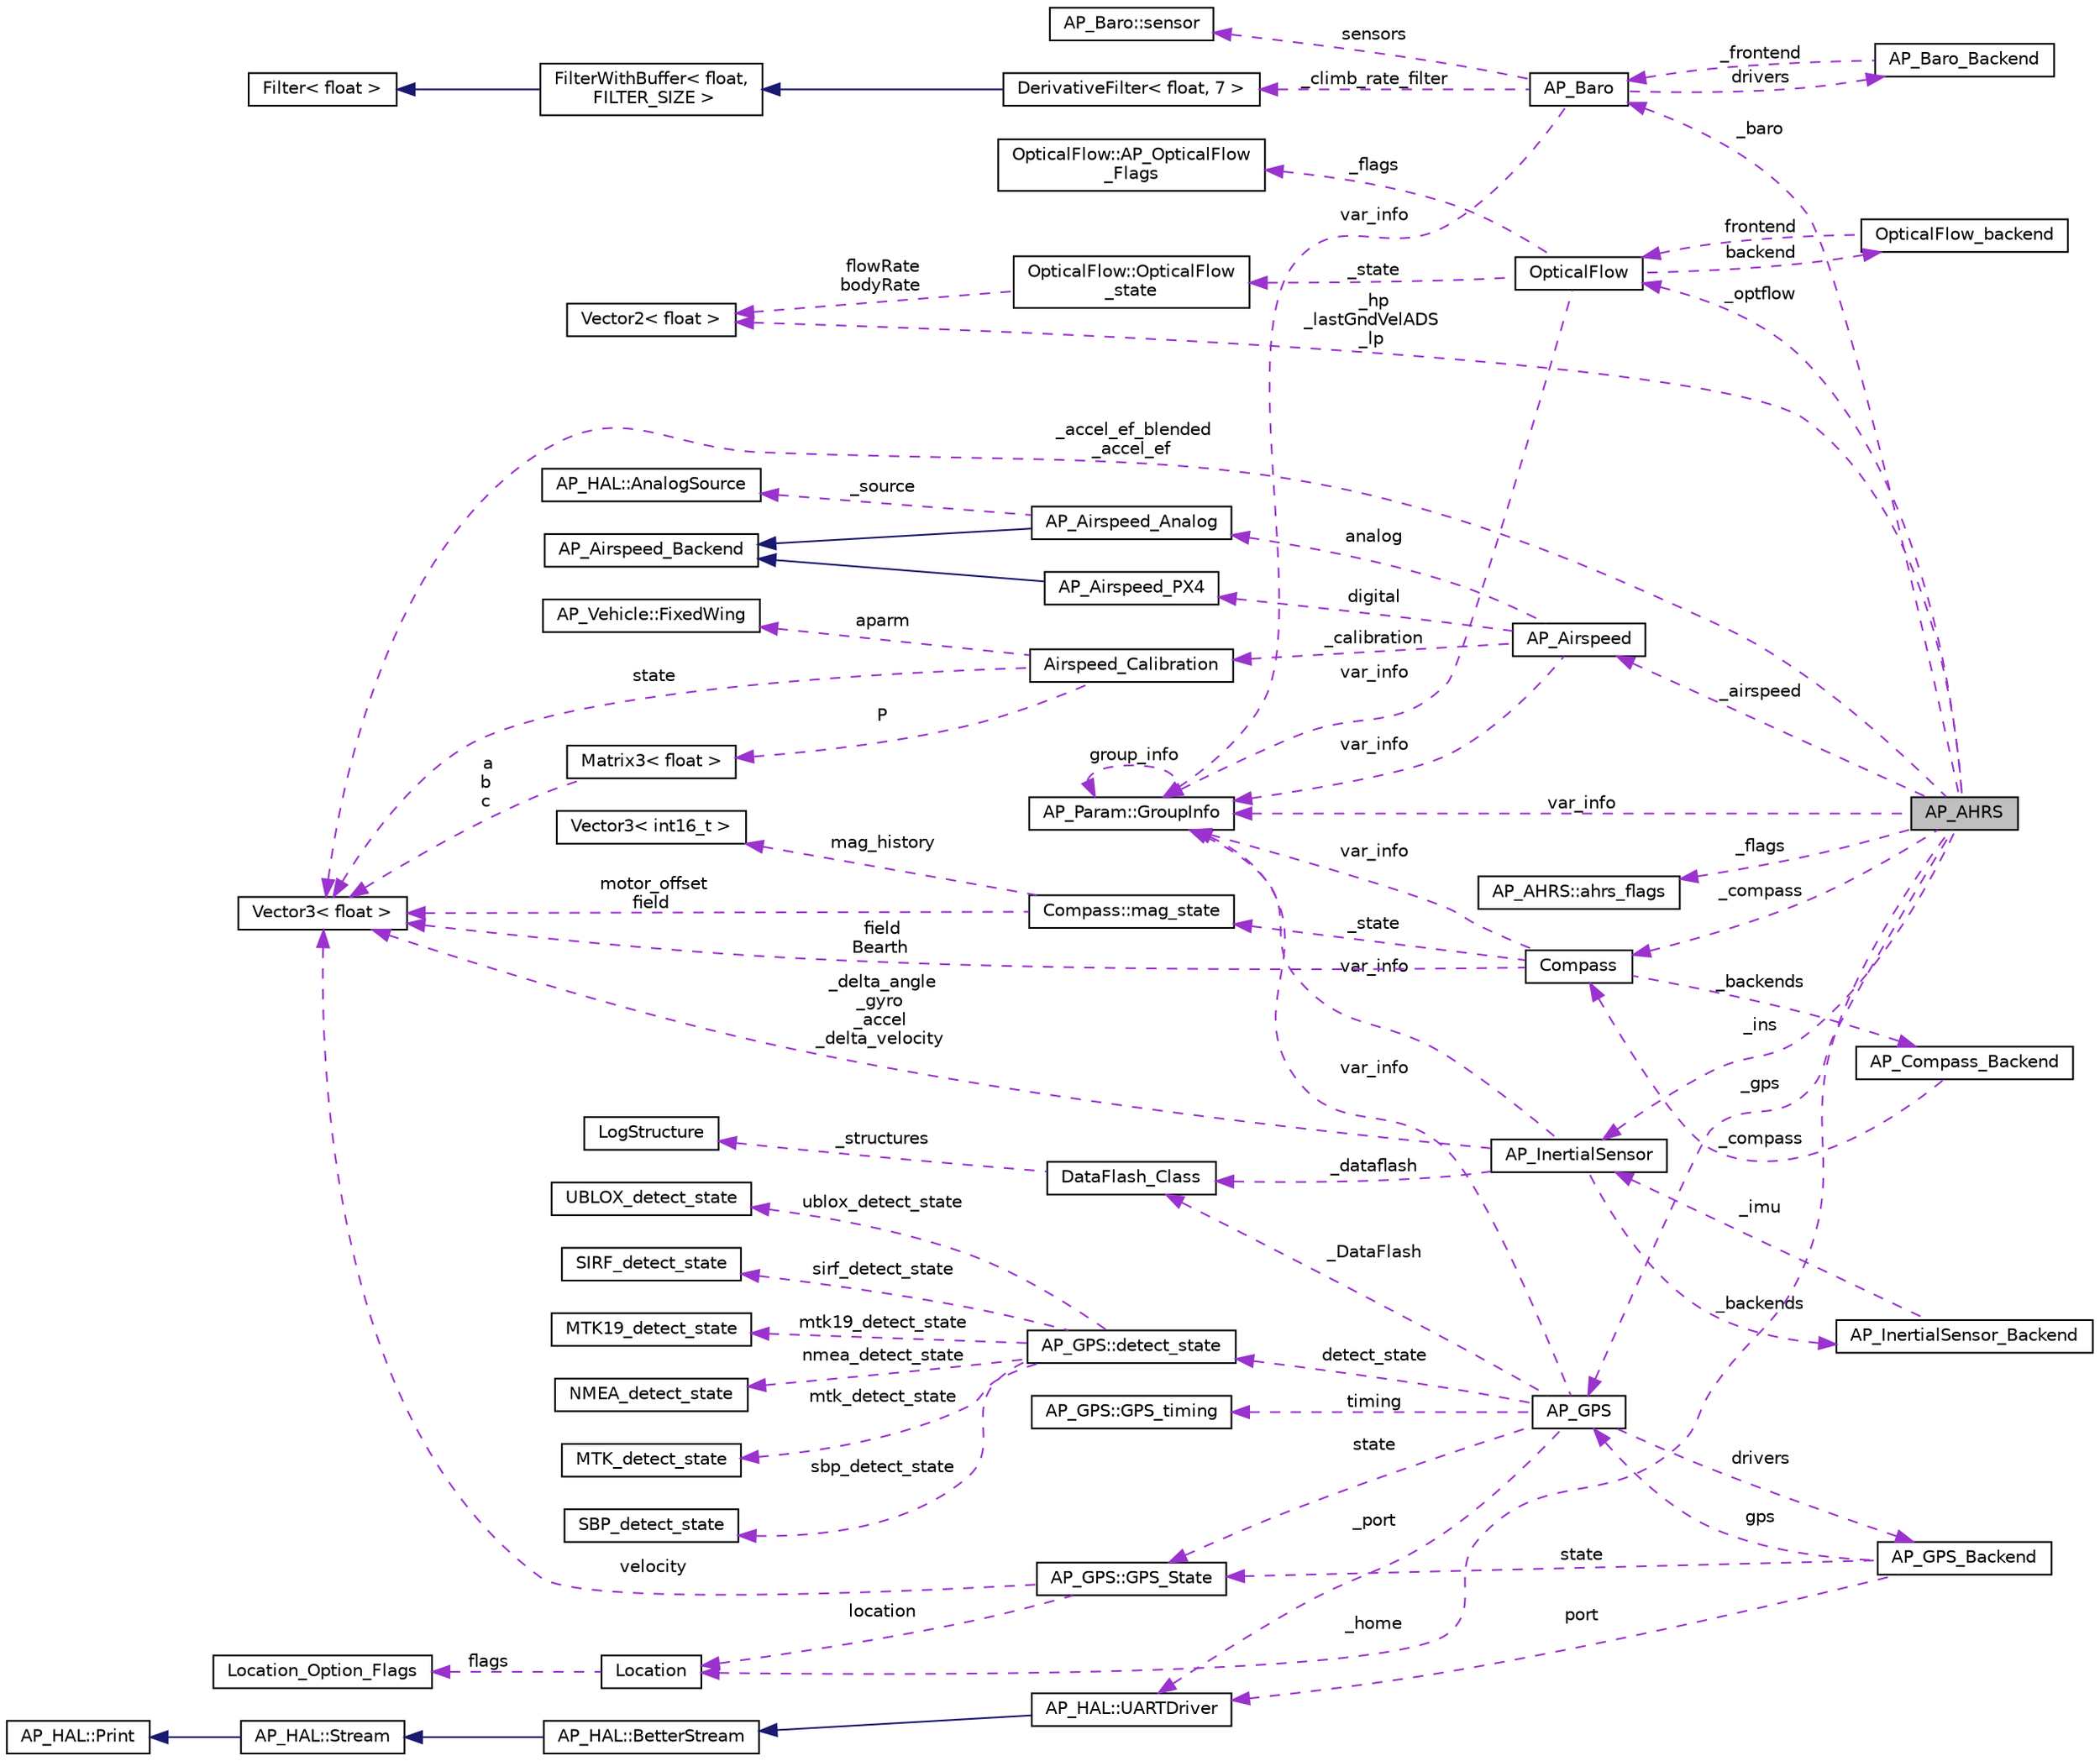 digraph "AP_AHRS"
{
 // INTERACTIVE_SVG=YES
  edge [fontname="Helvetica",fontsize="10",labelfontname="Helvetica",labelfontsize="10"];
  node [fontname="Helvetica",fontsize="10",shape=record];
  rankdir="LR";
  Node1 [label="AP_AHRS",height=0.2,width=0.4,color="black", fillcolor="grey75", style="filled" fontcolor="black"];
  Node2 -> Node1 [dir="back",color="darkorchid3",fontsize="10",style="dashed",label=" _flags" ,fontname="Helvetica"];
  Node2 [label="AP_AHRS::ahrs_flags",height=0.2,width=0.4,color="black", fillcolor="white", style="filled",URL="$structAP__AHRS_1_1ahrs__flags.html"];
  Node3 -> Node1 [dir="back",color="darkorchid3",fontsize="10",style="dashed",label=" _baro" ,fontname="Helvetica"];
  Node3 [label="AP_Baro",height=0.2,width=0.4,color="black", fillcolor="white", style="filled",URL="$classAP__Baro.html"];
  Node4 -> Node3 [dir="back",color="darkorchid3",fontsize="10",style="dashed",label=" sensors" ,fontname="Helvetica"];
  Node4 [label="AP_Baro::sensor",height=0.2,width=0.4,color="black", fillcolor="white", style="filled",URL="$structAP__Baro_1_1sensor.html"];
  Node5 -> Node3 [dir="back",color="darkorchid3",fontsize="10",style="dashed",label=" _climb_rate_filter" ,fontname="Helvetica"];
  Node5 [label="DerivativeFilter\< float, 7 \>",height=0.2,width=0.4,color="black", fillcolor="white", style="filled",URL="$classDerivativeFilter.html"];
  Node6 -> Node5 [dir="back",color="midnightblue",fontsize="10",style="solid",fontname="Helvetica"];
  Node6 [label="FilterWithBuffer\< float,\l FILTER_SIZE \>",height=0.2,width=0.4,color="black", fillcolor="white", style="filled",URL="$classFilterWithBuffer.html"];
  Node7 -> Node6 [dir="back",color="midnightblue",fontsize="10",style="solid",fontname="Helvetica"];
  Node7 [label="Filter\< float \>",height=0.2,width=0.4,color="black", fillcolor="white", style="filled",URL="$classFilter.html"];
  Node8 -> Node3 [dir="back",color="darkorchid3",fontsize="10",style="dashed",label=" var_info" ,fontname="Helvetica"];
  Node8 [label="AP_Param::GroupInfo",height=0.2,width=0.4,color="black", fillcolor="white", style="filled",URL="$structAP__Param_1_1GroupInfo.html"];
  Node8 -> Node8 [dir="back",color="darkorchid3",fontsize="10",style="dashed",label=" group_info" ,fontname="Helvetica"];
  Node9 -> Node3 [dir="back",color="darkorchid3",fontsize="10",style="dashed",label=" drivers" ,fontname="Helvetica"];
  Node9 [label="AP_Baro_Backend",height=0.2,width=0.4,color="black", fillcolor="white", style="filled",URL="$classAP__Baro__Backend.html",tooltip="-*- tab-width: 4; Mode: C++; c-basic-offset: 4; indent-tabs-mode: nil -*- "];
  Node3 -> Node9 [dir="back",color="darkorchid3",fontsize="10",style="dashed",label=" _frontend" ,fontname="Helvetica"];
  Node10 -> Node1 [dir="back",color="darkorchid3",fontsize="10",style="dashed",label=" _optflow" ,fontname="Helvetica"];
  Node10 [label="OpticalFlow",height=0.2,width=0.4,color="black", fillcolor="white", style="filled",URL="$classOpticalFlow.html"];
  Node8 -> Node10 [dir="back",color="darkorchid3",fontsize="10",style="dashed",label=" var_info" ,fontname="Helvetica"];
  Node11 -> Node10 [dir="back",color="darkorchid3",fontsize="10",style="dashed",label=" _state" ,fontname="Helvetica"];
  Node11 [label="OpticalFlow::OpticalFlow\l_state",height=0.2,width=0.4,color="black", fillcolor="white", style="filled",URL="$structOpticalFlow_1_1OpticalFlow__state.html"];
  Node12 -> Node11 [dir="back",color="darkorchid3",fontsize="10",style="dashed",label=" flowRate\nbodyRate" ,fontname="Helvetica"];
  Node12 [label="Vector2\< float \>",height=0.2,width=0.4,color="black", fillcolor="white", style="filled",URL="$structVector2.html"];
  Node13 -> Node10 [dir="back",color="darkorchid3",fontsize="10",style="dashed",label=" backend" ,fontname="Helvetica"];
  Node13 [label="OpticalFlow_backend",height=0.2,width=0.4,color="black", fillcolor="white", style="filled",URL="$classOpticalFlow__backend.html"];
  Node10 -> Node13 [dir="back",color="darkorchid3",fontsize="10",style="dashed",label=" frontend" ,fontname="Helvetica"];
  Node14 -> Node10 [dir="back",color="darkorchid3",fontsize="10",style="dashed",label=" _flags" ,fontname="Helvetica"];
  Node14 [label="OpticalFlow::AP_OpticalFlow\l_Flags",height=0.2,width=0.4,color="black", fillcolor="white", style="filled",URL="$structOpticalFlow_1_1AP__OpticalFlow__Flags.html"];
  Node8 -> Node1 [dir="back",color="darkorchid3",fontsize="10",style="dashed",label=" var_info" ,fontname="Helvetica"];
  Node15 -> Node1 [dir="back",color="darkorchid3",fontsize="10",style="dashed",label=" _accel_ef_blended\n_accel_ef" ,fontname="Helvetica"];
  Node15 [label="Vector3\< float \>",height=0.2,width=0.4,color="black", fillcolor="white", style="filled",URL="$classVector3.html"];
  Node16 -> Node1 [dir="back",color="darkorchid3",fontsize="10",style="dashed",label=" _ins" ,fontname="Helvetica"];
  Node16 [label="AP_InertialSensor",height=0.2,width=0.4,color="black", fillcolor="white", style="filled",URL="$classAP__InertialSensor.html"];
  Node17 -> Node16 [dir="back",color="darkorchid3",fontsize="10",style="dashed",label=" _backends" ,fontname="Helvetica"];
  Node17 [label="AP_InertialSensor_Backend",height=0.2,width=0.4,color="black", fillcolor="white", style="filled",URL="$classAP__InertialSensor__Backend.html"];
  Node16 -> Node17 [dir="back",color="darkorchid3",fontsize="10",style="dashed",label=" _imu" ,fontname="Helvetica"];
  Node18 -> Node16 [dir="back",color="darkorchid3",fontsize="10",style="dashed",label=" _dataflash" ,fontname="Helvetica"];
  Node18 [label="DataFlash_Class",height=0.2,width=0.4,color="black", fillcolor="white", style="filled",URL="$classDataFlash__Class.html",tooltip="-*- tab-width: 4; Mode: C++; c-basic-offset: 4; indent-tabs-mode: nil -*- "];
  Node19 -> Node18 [dir="back",color="darkorchid3",fontsize="10",style="dashed",label=" _structures" ,fontname="Helvetica"];
  Node19 [label="LogStructure",height=0.2,width=0.4,color="black", fillcolor="white", style="filled",URL="$structLogStructure.html"];
  Node8 -> Node16 [dir="back",color="darkorchid3",fontsize="10",style="dashed",label=" var_info" ,fontname="Helvetica"];
  Node15 -> Node16 [dir="back",color="darkorchid3",fontsize="10",style="dashed",label=" _delta_angle\n_gyro\n_accel\n_delta_velocity" ,fontname="Helvetica"];
  Node20 -> Node1 [dir="back",color="darkorchid3",fontsize="10",style="dashed",label=" _airspeed" ,fontname="Helvetica"];
  Node20 [label="AP_Airspeed",height=0.2,width=0.4,color="black", fillcolor="white", style="filled",URL="$classAP__Airspeed.html"];
  Node21 -> Node20 [dir="back",color="darkorchid3",fontsize="10",style="dashed",label=" analog" ,fontname="Helvetica"];
  Node21 [label="AP_Airspeed_Analog",height=0.2,width=0.4,color="black", fillcolor="white", style="filled",URL="$classAP__Airspeed__Analog.html",tooltip="-*- tab-width: 4; Mode: C++; c-basic-offset: 4; indent-tabs-mode: nil -*- "];
  Node22 -> Node21 [dir="back",color="midnightblue",fontsize="10",style="solid",fontname="Helvetica"];
  Node22 [label="AP_Airspeed_Backend",height=0.2,width=0.4,color="black", fillcolor="white", style="filled",URL="$classAP__Airspeed__Backend.html",tooltip="-*- tab-width: 4; Mode: C++; c-basic-offset: 4; indent-tabs-mode: nil -*- "];
  Node23 -> Node21 [dir="back",color="darkorchid3",fontsize="10",style="dashed",label=" _source" ,fontname="Helvetica"];
  Node23 [label="AP_HAL::AnalogSource",height=0.2,width=0.4,color="black", fillcolor="white", style="filled",URL="$classAP__HAL_1_1AnalogSource.html"];
  Node8 -> Node20 [dir="back",color="darkorchid3",fontsize="10",style="dashed",label=" var_info" ,fontname="Helvetica"];
  Node24 -> Node20 [dir="back",color="darkorchid3",fontsize="10",style="dashed",label=" digital" ,fontname="Helvetica"];
  Node24 [label="AP_Airspeed_PX4",height=0.2,width=0.4,color="black", fillcolor="white", style="filled",URL="$classAP__Airspeed__PX4.html",tooltip="-*- tab-width: 4; Mode: C++; c-basic-offset: 4; indent-tabs-mode: nil -*- "];
  Node22 -> Node24 [dir="back",color="midnightblue",fontsize="10",style="solid",fontname="Helvetica"];
  Node25 -> Node20 [dir="back",color="darkorchid3",fontsize="10",style="dashed",label=" _calibration" ,fontname="Helvetica"];
  Node25 [label="Airspeed_Calibration",height=0.2,width=0.4,color="black", fillcolor="white", style="filled",URL="$classAirspeed__Calibration.html",tooltip="-*- tab-width: 4; Mode: C++; c-basic-offset: 4; indent-tabs-mode: nil -*- "];
  Node26 -> Node25 [dir="back",color="darkorchid3",fontsize="10",style="dashed",label=" P" ,fontname="Helvetica"];
  Node26 [label="Matrix3\< float \>",height=0.2,width=0.4,color="black", fillcolor="white", style="filled",URL="$classMatrix3.html"];
  Node15 -> Node26 [dir="back",color="darkorchid3",fontsize="10",style="dashed",label=" a\nb\nc" ,fontname="Helvetica"];
  Node15 -> Node25 [dir="back",color="darkorchid3",fontsize="10",style="dashed",label=" state" ,fontname="Helvetica"];
  Node27 -> Node25 [dir="back",color="darkorchid3",fontsize="10",style="dashed",label=" aparm" ,fontname="Helvetica"];
  Node27 [label="AP_Vehicle::FixedWing",height=0.2,width=0.4,color="black", fillcolor="white", style="filled",URL="$structAP__Vehicle_1_1FixedWing.html"];
  Node12 -> Node1 [dir="back",color="darkorchid3",fontsize="10",style="dashed",label=" _hp\n_lastGndVelADS\n_lp" ,fontname="Helvetica"];
  Node28 -> Node1 [dir="back",color="darkorchid3",fontsize="10",style="dashed",label=" _gps" ,fontname="Helvetica"];
  Node28 [label="AP_GPS",height=0.2,width=0.4,color="black", fillcolor="white", style="filled",URL="$classAP__GPS.html"];
  Node29 -> Node28 [dir="back",color="darkorchid3",fontsize="10",style="dashed",label=" detect_state" ,fontname="Helvetica"];
  Node29 [label="AP_GPS::detect_state",height=0.2,width=0.4,color="black", fillcolor="white", style="filled",URL="$structAP__GPS_1_1detect__state.html"];
  Node30 -> Node29 [dir="back",color="darkorchid3",fontsize="10",style="dashed",label=" sbp_detect_state" ,fontname="Helvetica"];
  Node30 [label="SBP_detect_state",height=0.2,width=0.4,color="black", fillcolor="white", style="filled",URL="$structSBP__detect__state.html"];
  Node31 -> Node29 [dir="back",color="darkorchid3",fontsize="10",style="dashed",label=" ublox_detect_state" ,fontname="Helvetica"];
  Node31 [label="UBLOX_detect_state",height=0.2,width=0.4,color="black", fillcolor="white", style="filled",URL="$structUBLOX__detect__state.html"];
  Node32 -> Node29 [dir="back",color="darkorchid3",fontsize="10",style="dashed",label=" sirf_detect_state" ,fontname="Helvetica"];
  Node32 [label="SIRF_detect_state",height=0.2,width=0.4,color="black", fillcolor="white", style="filled",URL="$structSIRF__detect__state.html"];
  Node33 -> Node29 [dir="back",color="darkorchid3",fontsize="10",style="dashed",label=" mtk19_detect_state" ,fontname="Helvetica"];
  Node33 [label="MTK19_detect_state",height=0.2,width=0.4,color="black", fillcolor="white", style="filled",URL="$structMTK19__detect__state.html"];
  Node34 -> Node29 [dir="back",color="darkorchid3",fontsize="10",style="dashed",label=" nmea_detect_state" ,fontname="Helvetica"];
  Node34 [label="NMEA_detect_state",height=0.2,width=0.4,color="black", fillcolor="white", style="filled",URL="$structNMEA__detect__state.html"];
  Node35 -> Node29 [dir="back",color="darkorchid3",fontsize="10",style="dashed",label=" mtk_detect_state" ,fontname="Helvetica"];
  Node35 [label="MTK_detect_state",height=0.2,width=0.4,color="black", fillcolor="white", style="filled",URL="$structMTK__detect__state.html"];
  Node36 -> Node28 [dir="back",color="darkorchid3",fontsize="10",style="dashed",label=" timing" ,fontname="Helvetica"];
  Node36 [label="AP_GPS::GPS_timing",height=0.2,width=0.4,color="black", fillcolor="white", style="filled",URL="$structAP__GPS_1_1GPS__timing.html"];
  Node37 -> Node28 [dir="back",color="darkorchid3",fontsize="10",style="dashed",label=" drivers" ,fontname="Helvetica"];
  Node37 [label="AP_GPS_Backend",height=0.2,width=0.4,color="black", fillcolor="white", style="filled",URL="$classAP__GPS__Backend.html"];
  Node38 -> Node37 [dir="back",color="darkorchid3",fontsize="10",style="dashed",label=" port" ,fontname="Helvetica"];
  Node38 [label="AP_HAL::UARTDriver",height=0.2,width=0.4,color="black", fillcolor="white", style="filled",URL="$classAP__HAL_1_1UARTDriver.html"];
  Node39 -> Node38 [dir="back",color="midnightblue",fontsize="10",style="solid",fontname="Helvetica"];
  Node39 [label="AP_HAL::BetterStream",height=0.2,width=0.4,color="black", fillcolor="white", style="filled",URL="$classAP__HAL_1_1BetterStream.html"];
  Node40 -> Node39 [dir="back",color="midnightblue",fontsize="10",style="solid",fontname="Helvetica"];
  Node40 [label="AP_HAL::Stream",height=0.2,width=0.4,color="black", fillcolor="white", style="filled",URL="$classAP__HAL_1_1Stream.html"];
  Node41 -> Node40 [dir="back",color="midnightblue",fontsize="10",style="solid",fontname="Helvetica"];
  Node41 [label="AP_HAL::Print",height=0.2,width=0.4,color="black", fillcolor="white", style="filled",URL="$classAP__HAL_1_1Print.html"];
  Node28 -> Node37 [dir="back",color="darkorchid3",fontsize="10",style="dashed",label=" gps" ,fontname="Helvetica"];
  Node42 -> Node37 [dir="back",color="darkorchid3",fontsize="10",style="dashed",label=" state" ,fontname="Helvetica"];
  Node42 [label="AP_GPS::GPS_State",height=0.2,width=0.4,color="black", fillcolor="white", style="filled",URL="$structAP__GPS_1_1GPS__State.html"];
  Node15 -> Node42 [dir="back",color="darkorchid3",fontsize="10",style="dashed",label=" velocity" ,fontname="Helvetica"];
  Node43 -> Node42 [dir="back",color="darkorchid3",fontsize="10",style="dashed",label=" location" ,fontname="Helvetica"];
  Node43 [label="Location",height=0.2,width=0.4,color="black", fillcolor="white", style="filled",URL="$structLocation.html"];
  Node44 -> Node43 [dir="back",color="darkorchid3",fontsize="10",style="dashed",label=" flags" ,fontname="Helvetica"];
  Node44 [label="Location_Option_Flags",height=0.2,width=0.4,color="black", fillcolor="white", style="filled",URL="$structLocation__Option__Flags.html"];
  Node18 -> Node28 [dir="back",color="darkorchid3",fontsize="10",style="dashed",label=" _DataFlash" ,fontname="Helvetica"];
  Node38 -> Node28 [dir="back",color="darkorchid3",fontsize="10",style="dashed",label=" _port" ,fontname="Helvetica"];
  Node8 -> Node28 [dir="back",color="darkorchid3",fontsize="10",style="dashed",label=" var_info" ,fontname="Helvetica"];
  Node42 -> Node28 [dir="back",color="darkorchid3",fontsize="10",style="dashed",label=" state" ,fontname="Helvetica"];
  Node43 -> Node1 [dir="back",color="darkorchid3",fontsize="10",style="dashed",label=" _home" ,fontname="Helvetica"];
  Node45 -> Node1 [dir="back",color="darkorchid3",fontsize="10",style="dashed",label=" _compass" ,fontname="Helvetica"];
  Node45 [label="Compass",height=0.2,width=0.4,color="black", fillcolor="white", style="filled",URL="$classCompass.html"];
  Node8 -> Node45 [dir="back",color="darkorchid3",fontsize="10",style="dashed",label=" var_info" ,fontname="Helvetica"];
  Node15 -> Node45 [dir="back",color="darkorchid3",fontsize="10",style="dashed",label=" field\nBearth" ,fontname="Helvetica"];
  Node46 -> Node45 [dir="back",color="darkorchid3",fontsize="10",style="dashed",label=" _backends" ,fontname="Helvetica"];
  Node46 [label="AP_Compass_Backend",height=0.2,width=0.4,color="black", fillcolor="white", style="filled",URL="$classAP__Compass__Backend.html"];
  Node45 -> Node46 [dir="back",color="darkorchid3",fontsize="10",style="dashed",label=" _compass" ,fontname="Helvetica"];
  Node47 -> Node45 [dir="back",color="darkorchid3",fontsize="10",style="dashed",label=" _state" ,fontname="Helvetica"];
  Node47 [label="Compass::mag_state",height=0.2,width=0.4,color="black", fillcolor="white", style="filled",URL="$structCompass_1_1mag__state.html"];
  Node15 -> Node47 [dir="back",color="darkorchid3",fontsize="10",style="dashed",label=" motor_offset\nfield" ,fontname="Helvetica"];
  Node48 -> Node47 [dir="back",color="darkorchid3",fontsize="10",style="dashed",label=" mag_history" ,fontname="Helvetica"];
  Node48 [label="Vector3\< int16_t \>",height=0.2,width=0.4,color="black", fillcolor="white", style="filled",URL="$classVector3.html"];
}
